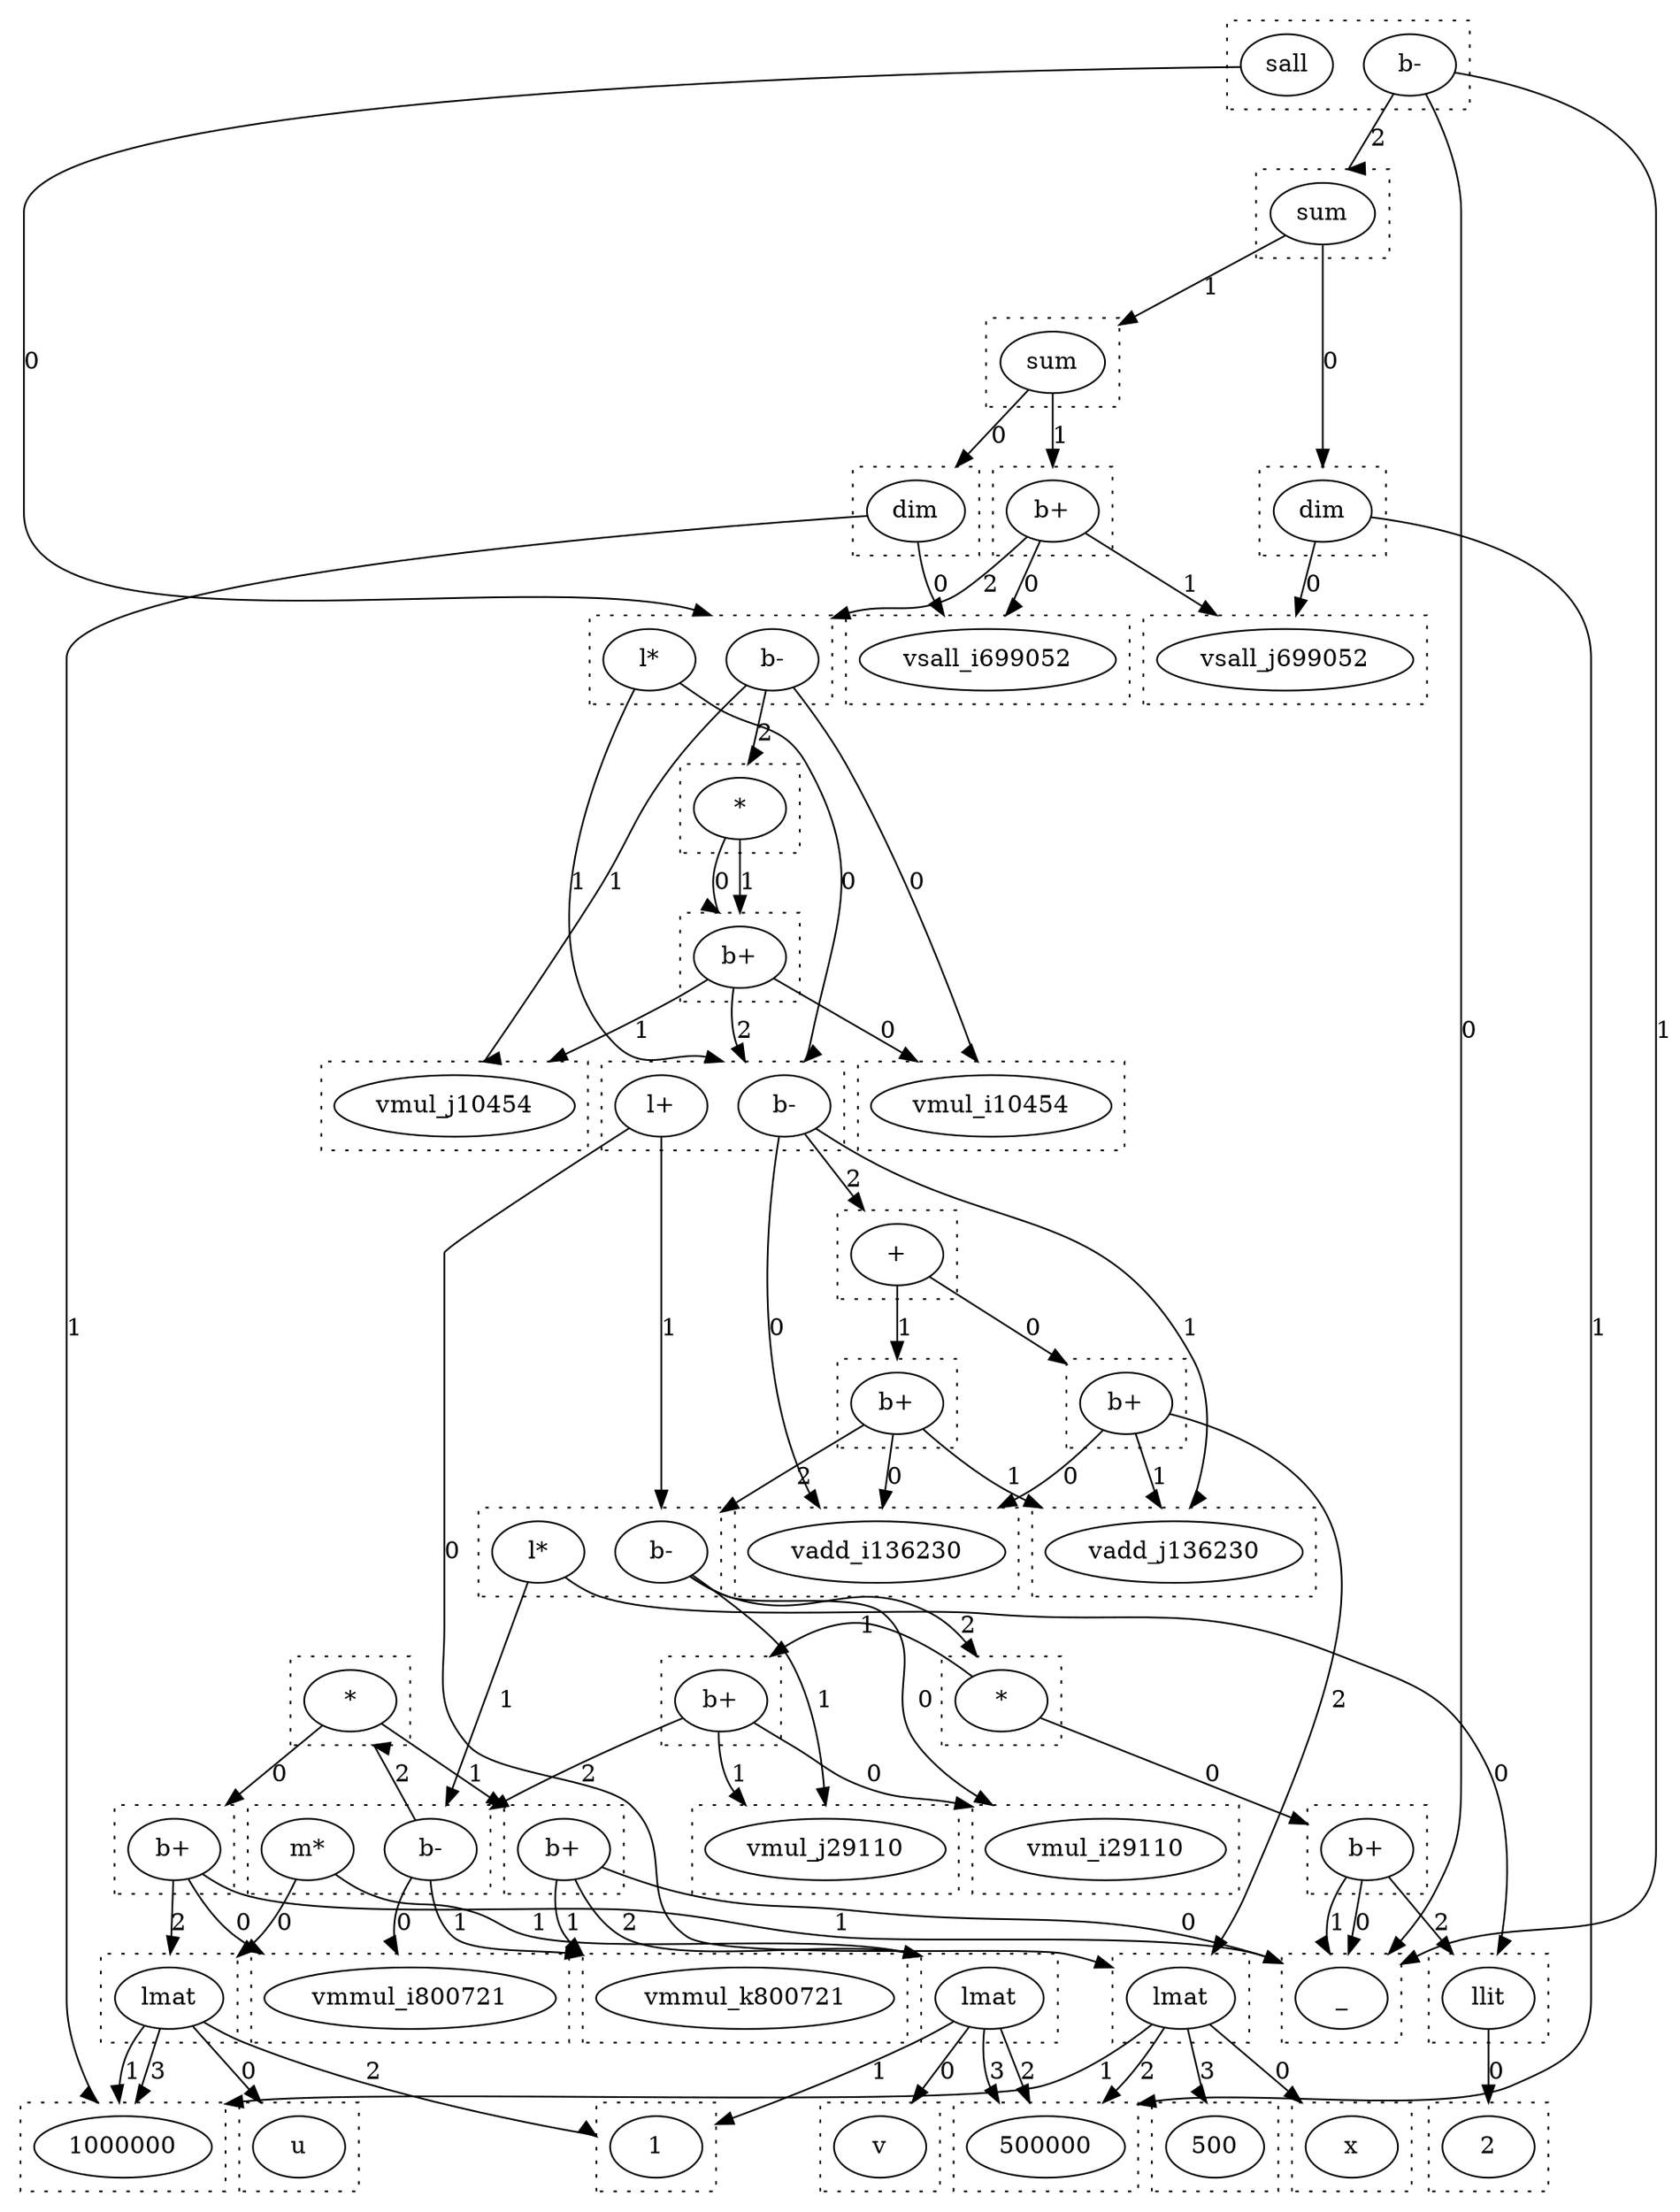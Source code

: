 digraph {
  compound=true
  subgraph cluster_0 {
    style=dotted
    0.0[label = "x"]
  }
  subgraph cluster_1 {
    style=dotted
    1.0[label = "1000000"]
  }
  subgraph cluster_2 {
    style=dotted
    2.0[label = "500000"]
  }
  subgraph cluster_3 {
    style=dotted
    3.0[label = "500"]
  }
  subgraph cluster_4 {
    style=dotted
    4.0[label = "lmat"]
  }
  subgraph cluster_5 {
    style=dotted
    5.0[label = "2"]
  }
  subgraph cluster_6 {
    style=dotted
    6.0[label = "llit"]
  }
  subgraph cluster_7 {
    style=dotted
    7.0[label = "u"]
  }
  subgraph cluster_8 {
    style=dotted
    8.0[label = "1"]
  }
  subgraph cluster_9 {
    style=dotted
    9.0[label = "lmat"]
  }
  subgraph cluster_10 {
    style=dotted
    10.0[label = "v"]
  }
  subgraph cluster_11 {
    style=dotted
    11.0[label = "lmat"]
  }
  subgraph cluster_12 {
    style=dotted
    12.0[label = "b-"]
    12.1[label = "m*"]
  }
  subgraph cluster_13 {
    style=dotted
    13.0[label = "b-"]
    13.1[label = "l*"]
  }
  subgraph cluster_14 {
    style=dotted
    14.0[label = "b-"]
    14.1[label = "l+"]
  }
  subgraph cluster_15 {
    style=dotted
    15.0[label = "b-"]
    15.1[label = "l*"]
  }
  subgraph cluster_16 {
    style=dotted
    16.0[label = "b-"]
    16.1[label = "sall"]
  }
  subgraph cluster_17 {
    style=dotted
    17.0[label = "_"]
  }
  subgraph cluster_18 {
    style=dotted
    18.0[label = "vmul_i29110"]
  }
  subgraph cluster_19 {
    style=dotted
    19.0[label = "vmul_j29110"]
  }
  subgraph cluster_20 {
    style=dotted
    20.0[label = "b+"]
  }
  subgraph cluster_21 {
    style=dotted
    21.0[label = "b+"]
  }
  subgraph cluster_22 {
    style=dotted
    22.0[label = "*"]
  }
  subgraph cluster_24 {
    style=dotted
    24.0[label = "vmul_i10454"]
  }
  subgraph cluster_25 {
    style=dotted
    25.0[label = "vmul_j10454"]
  }
  subgraph cluster_26 {
    style=dotted
    26.0[label = "b+"]
  }
  subgraph cluster_27 {
    style=dotted
    27.0[label = "*"]
  }
  subgraph cluster_29 {
    style=dotted
    29.0[label = "vadd_i136230"]
  }
  subgraph cluster_30 {
    style=dotted
    30.0[label = "vadd_j136230"]
  }
  subgraph cluster_31 {
    style=dotted
    31.0[label = "b+"]
  }
  subgraph cluster_32 {
    style=dotted
    32.0[label = "b+"]
  }
  subgraph cluster_33 {
    style=dotted
    33.0[label = "+"]
  }
  subgraph cluster_35 {
    style=dotted
    35.0[label = "vmmul_i800721"]
  }
  subgraph cluster_36 {
    style=dotted
    36.0[label = "vmmul_k800721"]
  }
  subgraph cluster_37 {
    style=dotted
    37.0[label = "b+"]
  }
  subgraph cluster_38 {
    style=dotted
    38.0[label = "b+"]
  }
  subgraph cluster_39 {
    style=dotted
    39.0[label = "*"]
  }
  subgraph cluster_41 {
    style=dotted
    41.0[label = "vsall_i699052"]
  }
  subgraph cluster_42 {
    style=dotted
    42.0[label = "vsall_j699052"]
  }
  subgraph cluster_43 {
    style=dotted
    43.0[label = "b+"]
  }
  subgraph cluster_44 {
    style=dotted
    44.0[label = "dim"]
  }
  subgraph cluster_45 {
    style=dotted
    45.0[label = "dim"]
  }
  subgraph cluster_46 {
    style=dotted
    46.0[label = "sum"]
  }
  subgraph cluster_47 {
    style=dotted
    47.0[label = "sum"]
  }
  4.0 -> 0.0 [lhead = cluster_0, label = 0]
  4.0 -> 1.0 [lhead = cluster_1, label = 1]
  4.0 -> 2.0 [lhead = cluster_2, label = 2]
  4.0 -> 3.0 [lhead = cluster_3, label = 3]
  6.0 -> 5.0 [lhead = cluster_5, label = 0]
  9.0 -> 7.0 [lhead = cluster_7, label = 0]
  9.0 -> 1.0 [lhead = cluster_1, label = 1]
  9.0 -> 8.0 [lhead = cluster_8, label = 2]
  9.0 -> 1.0 [lhead = cluster_1, label = 3]
  11.0 -> 10.0 [lhead = cluster_10, label = 0]
  11.0 -> 8.0 [lhead = cluster_8, label = 1]
  11.0 -> 2.0 [lhead = cluster_2, label = 2]
  11.0 -> 2.0 [lhead = cluster_2, label = 3]
  12.0 -> 35.0 [lhead = cluster_35, label = 0]
  12.0 -> 36.0 [lhead = cluster_36, label = 1]
  12.0 -> 39.0 [lhead = cluster_39, label = 2]
  12.1 -> 9.0 [lhead = cluster_9, label = 0]
  12.1 -> 11.0 [lhead = cluster_11, label = 1]
  13.0 -> 18.0 [lhead = cluster_18, label = 0]
  13.0 -> 19.0 [lhead = cluster_19, label = 1]
  13.0 -> 22.0 [lhead = cluster_22, label = 2]
  13.1 -> 6.0 [lhead = cluster_6, label = 0]
  13.1 -> 12.0 [lhead = cluster_12, label = 1]
  14.0 -> 29.0 [lhead = cluster_29, label = 0]
  14.0 -> 30.0 [lhead = cluster_30, label = 1]
  14.0 -> 33.0 [lhead = cluster_33, label = 2]
  14.1 -> 4.0 [lhead = cluster_4, label = 0]
  14.1 -> 13.0 [lhead = cluster_13, label = 1]
  15.0 -> 24.0 [lhead = cluster_24, label = 0]
  15.0 -> 25.0 [lhead = cluster_25, label = 1]
  15.0 -> 27.0 [lhead = cluster_27, label = 2]
  15.1 -> 14.0 [lhead = cluster_14, label = 0]
  15.1 -> 14.0 [lhead = cluster_14, label = 1]
  16.0 -> 17.0 [lhead = cluster_17, label = 0]
  16.0 -> 17.0 [lhead = cluster_17, label = 1]
  16.0 -> 47.0 [lhead = cluster_47, label = 2]
  16.1 -> 15.0 [lhead = cluster_15, label = 0]
  20.0 -> 17.0 [lhead = cluster_17, label = 0]
  20.0 -> 17.0 [lhead = cluster_17, label = 1]
  20.0 -> 6.0 [lhead = cluster_6, label = 2]
  21.0 -> 18.0 [lhead = cluster_18, label = 0]
  21.0 -> 19.0 [lhead = cluster_19, label = 1]
  21.0 -> 12.0 [lhead = cluster_12, label = 2]
  22.0 -> 20.0 [lhead = cluster_20, label = 0]
  22.0 -> 21.0 [lhead = cluster_21, label = 1]
  26.0 -> 24.0 [lhead = cluster_24, label = 0]
  26.0 -> 25.0 [lhead = cluster_25, label = 1]
  26.0 -> 14.0 [lhead = cluster_14, label = 2]
  27.0 -> 26.0 [lhead = cluster_26, label = 0]
  27.0 -> 26.0 [lhead = cluster_26, label = 1]
  31.0 -> 29.0 [lhead = cluster_29, label = 0]
  31.0 -> 30.0 [lhead = cluster_30, label = 1]
  31.0 -> 4.0 [lhead = cluster_4, label = 2]
  32.0 -> 29.0 [lhead = cluster_29, label = 0]
  32.0 -> 30.0 [lhead = cluster_30, label = 1]
  32.0 -> 13.0 [lhead = cluster_13, label = 2]
  33.0 -> 31.0 [lhead = cluster_31, label = 0]
  33.0 -> 32.0 [lhead = cluster_32, label = 1]
  37.0 -> 35.0 [lhead = cluster_35, label = 0]
  37.0 -> 17.0 [lhead = cluster_17, label = 1]
  37.0 -> 9.0 [lhead = cluster_9, label = 2]
  38.0 -> 17.0 [lhead = cluster_17, label = 0]
  38.0 -> 36.0 [lhead = cluster_36, label = 1]
  38.0 -> 11.0 [lhead = cluster_11, label = 2]
  39.0 -> 37.0 [lhead = cluster_37, label = 0]
  39.0 -> 38.0 [lhead = cluster_38, label = 1]
  43.0 -> 41.0 [lhead = cluster_41, label = 0]
  43.0 -> 42.0 [lhead = cluster_42, label = 1]
  43.0 -> 15.0 [lhead = cluster_15, label = 2]
  44.0 -> 42.0 [lhead = cluster_42, label = 0]
  44.0 -> 2.0 [lhead = cluster_2, label = 1]
  45.0 -> 41.0 [lhead = cluster_41, label = 0]
  45.0 -> 1.0 [lhead = cluster_1, label = 1]
  46.0 -> 45.0 [lhead = cluster_45, label = 0]
  46.0 -> 43.0 [lhead = cluster_43, label = 1]
  47.0 -> 44.0 [lhead = cluster_44, label = 0]
  47.0 -> 46.0 [lhead = cluster_46, label = 1]
}